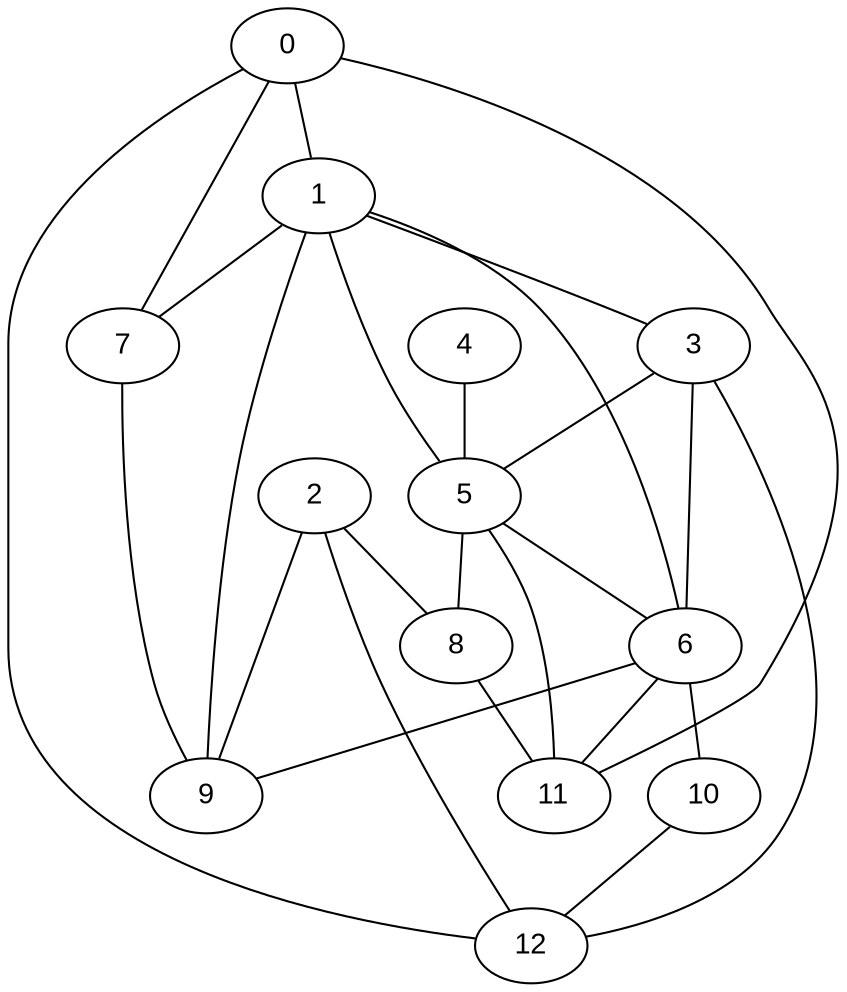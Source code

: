 graph InitialGraph {
  node [style=filled, fillcolor=white, fontname="Arial"];
  0;
  1;
  2;
  3;
  4;
  5;
  6;
  7;
  8;
  9;
  10;
  11;
  12;
  0 -- 1;
  0 -- 7;
  0 -- 11;
  0 -- 12;
  1 -- 3;
  1 -- 5;
  1 -- 6;
  1 -- 7;
  1 -- 9;
  2 -- 8;
  2 -- 9;
  2 -- 12;
  3 -- 5;
  3 -- 6;
  3 -- 12;
  4 -- 5;
  5 -- 6;
  5 -- 8;
  5 -- 11;
  6 -- 9;
  6 -- 10;
  6 -- 11;
  7 -- 9;
  8 -- 11;
  10 -- 12;
}
